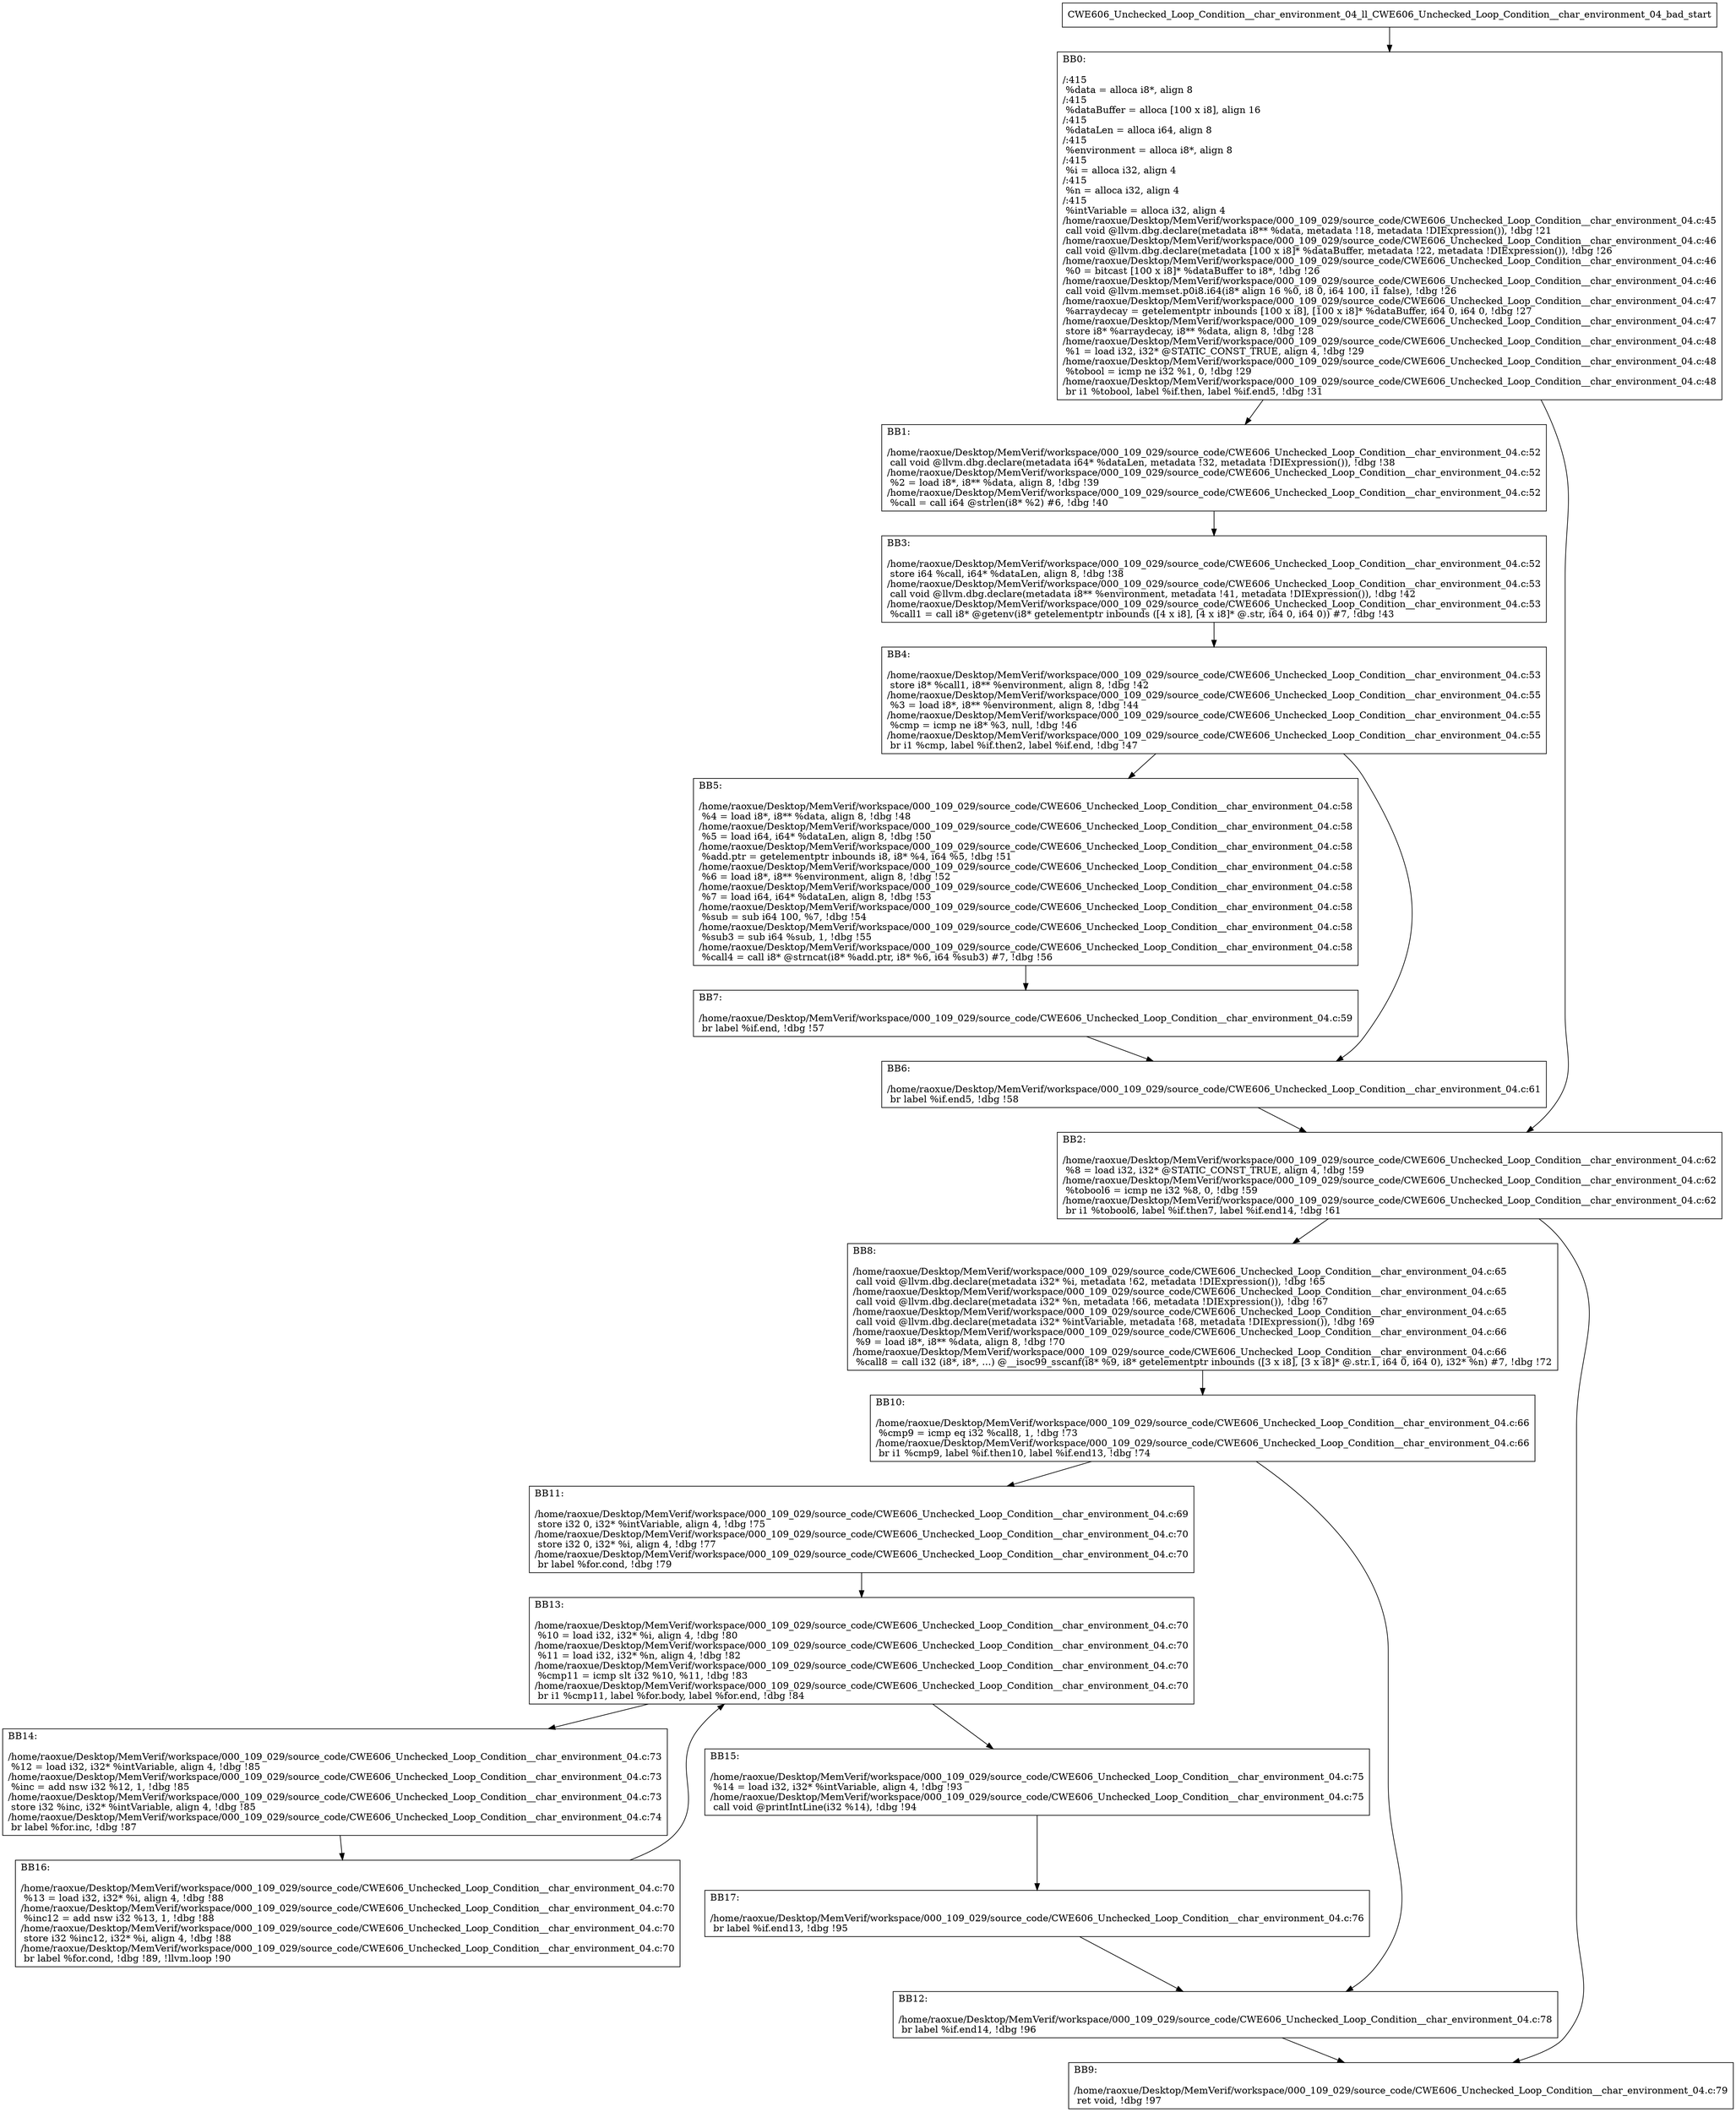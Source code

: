 digraph "CFG for'CWE606_Unchecked_Loop_Condition__char_environment_04_ll_CWE606_Unchecked_Loop_Condition__char_environment_04_bad' function" {
	BBCWE606_Unchecked_Loop_Condition__char_environment_04_ll_CWE606_Unchecked_Loop_Condition__char_environment_04_bad_start[shape=record,label="{CWE606_Unchecked_Loop_Condition__char_environment_04_ll_CWE606_Unchecked_Loop_Condition__char_environment_04_bad_start}"];
	BBCWE606_Unchecked_Loop_Condition__char_environment_04_ll_CWE606_Unchecked_Loop_Condition__char_environment_04_bad_start-> CWE606_Unchecked_Loop_Condition__char_environment_04_ll_CWE606_Unchecked_Loop_Condition__char_environment_04_badBB0;
	CWE606_Unchecked_Loop_Condition__char_environment_04_ll_CWE606_Unchecked_Loop_Condition__char_environment_04_badBB0 [shape=record, label="{BB0:\l\l/:415\l
  %data = alloca i8*, align 8\l
/:415\l
  %dataBuffer = alloca [100 x i8], align 16\l
/:415\l
  %dataLen = alloca i64, align 8\l
/:415\l
  %environment = alloca i8*, align 8\l
/:415\l
  %i = alloca i32, align 4\l
/:415\l
  %n = alloca i32, align 4\l
/:415\l
  %intVariable = alloca i32, align 4\l
/home/raoxue/Desktop/MemVerif/workspace/000_109_029/source_code/CWE606_Unchecked_Loop_Condition__char_environment_04.c:45\l
  call void @llvm.dbg.declare(metadata i8** %data, metadata !18, metadata !DIExpression()), !dbg !21\l
/home/raoxue/Desktop/MemVerif/workspace/000_109_029/source_code/CWE606_Unchecked_Loop_Condition__char_environment_04.c:46\l
  call void @llvm.dbg.declare(metadata [100 x i8]* %dataBuffer, metadata !22, metadata !DIExpression()), !dbg !26\l
/home/raoxue/Desktop/MemVerif/workspace/000_109_029/source_code/CWE606_Unchecked_Loop_Condition__char_environment_04.c:46\l
  %0 = bitcast [100 x i8]* %dataBuffer to i8*, !dbg !26\l
/home/raoxue/Desktop/MemVerif/workspace/000_109_029/source_code/CWE606_Unchecked_Loop_Condition__char_environment_04.c:46\l
  call void @llvm.memset.p0i8.i64(i8* align 16 %0, i8 0, i64 100, i1 false), !dbg !26\l
/home/raoxue/Desktop/MemVerif/workspace/000_109_029/source_code/CWE606_Unchecked_Loop_Condition__char_environment_04.c:47\l
  %arraydecay = getelementptr inbounds [100 x i8], [100 x i8]* %dataBuffer, i64 0, i64 0, !dbg !27\l
/home/raoxue/Desktop/MemVerif/workspace/000_109_029/source_code/CWE606_Unchecked_Loop_Condition__char_environment_04.c:47\l
  store i8* %arraydecay, i8** %data, align 8, !dbg !28\l
/home/raoxue/Desktop/MemVerif/workspace/000_109_029/source_code/CWE606_Unchecked_Loop_Condition__char_environment_04.c:48\l
  %1 = load i32, i32* @STATIC_CONST_TRUE, align 4, !dbg !29\l
/home/raoxue/Desktop/MemVerif/workspace/000_109_029/source_code/CWE606_Unchecked_Loop_Condition__char_environment_04.c:48\l
  %tobool = icmp ne i32 %1, 0, !dbg !29\l
/home/raoxue/Desktop/MemVerif/workspace/000_109_029/source_code/CWE606_Unchecked_Loop_Condition__char_environment_04.c:48\l
  br i1 %tobool, label %if.then, label %if.end5, !dbg !31\l
}"];
	CWE606_Unchecked_Loop_Condition__char_environment_04_ll_CWE606_Unchecked_Loop_Condition__char_environment_04_badBB0-> CWE606_Unchecked_Loop_Condition__char_environment_04_ll_CWE606_Unchecked_Loop_Condition__char_environment_04_badBB1;
	CWE606_Unchecked_Loop_Condition__char_environment_04_ll_CWE606_Unchecked_Loop_Condition__char_environment_04_badBB0-> CWE606_Unchecked_Loop_Condition__char_environment_04_ll_CWE606_Unchecked_Loop_Condition__char_environment_04_badBB2;
	CWE606_Unchecked_Loop_Condition__char_environment_04_ll_CWE606_Unchecked_Loop_Condition__char_environment_04_badBB1 [shape=record, label="{BB1:\l\l/home/raoxue/Desktop/MemVerif/workspace/000_109_029/source_code/CWE606_Unchecked_Loop_Condition__char_environment_04.c:52\l
  call void @llvm.dbg.declare(metadata i64* %dataLen, metadata !32, metadata !DIExpression()), !dbg !38\l
/home/raoxue/Desktop/MemVerif/workspace/000_109_029/source_code/CWE606_Unchecked_Loop_Condition__char_environment_04.c:52\l
  %2 = load i8*, i8** %data, align 8, !dbg !39\l
/home/raoxue/Desktop/MemVerif/workspace/000_109_029/source_code/CWE606_Unchecked_Loop_Condition__char_environment_04.c:52\l
  %call = call i64 @strlen(i8* %2) #6, !dbg !40\l
}"];
	CWE606_Unchecked_Loop_Condition__char_environment_04_ll_CWE606_Unchecked_Loop_Condition__char_environment_04_badBB1-> CWE606_Unchecked_Loop_Condition__char_environment_04_ll_CWE606_Unchecked_Loop_Condition__char_environment_04_badBB3;
	CWE606_Unchecked_Loop_Condition__char_environment_04_ll_CWE606_Unchecked_Loop_Condition__char_environment_04_badBB3 [shape=record, label="{BB3:\l\l/home/raoxue/Desktop/MemVerif/workspace/000_109_029/source_code/CWE606_Unchecked_Loop_Condition__char_environment_04.c:52\l
  store i64 %call, i64* %dataLen, align 8, !dbg !38\l
/home/raoxue/Desktop/MemVerif/workspace/000_109_029/source_code/CWE606_Unchecked_Loop_Condition__char_environment_04.c:53\l
  call void @llvm.dbg.declare(metadata i8** %environment, metadata !41, metadata !DIExpression()), !dbg !42\l
/home/raoxue/Desktop/MemVerif/workspace/000_109_029/source_code/CWE606_Unchecked_Loop_Condition__char_environment_04.c:53\l
  %call1 = call i8* @getenv(i8* getelementptr inbounds ([4 x i8], [4 x i8]* @.str, i64 0, i64 0)) #7, !dbg !43\l
}"];
	CWE606_Unchecked_Loop_Condition__char_environment_04_ll_CWE606_Unchecked_Loop_Condition__char_environment_04_badBB3-> CWE606_Unchecked_Loop_Condition__char_environment_04_ll_CWE606_Unchecked_Loop_Condition__char_environment_04_badBB4;
	CWE606_Unchecked_Loop_Condition__char_environment_04_ll_CWE606_Unchecked_Loop_Condition__char_environment_04_badBB4 [shape=record, label="{BB4:\l\l/home/raoxue/Desktop/MemVerif/workspace/000_109_029/source_code/CWE606_Unchecked_Loop_Condition__char_environment_04.c:53\l
  store i8* %call1, i8** %environment, align 8, !dbg !42\l
/home/raoxue/Desktop/MemVerif/workspace/000_109_029/source_code/CWE606_Unchecked_Loop_Condition__char_environment_04.c:55\l
  %3 = load i8*, i8** %environment, align 8, !dbg !44\l
/home/raoxue/Desktop/MemVerif/workspace/000_109_029/source_code/CWE606_Unchecked_Loop_Condition__char_environment_04.c:55\l
  %cmp = icmp ne i8* %3, null, !dbg !46\l
/home/raoxue/Desktop/MemVerif/workspace/000_109_029/source_code/CWE606_Unchecked_Loop_Condition__char_environment_04.c:55\l
  br i1 %cmp, label %if.then2, label %if.end, !dbg !47\l
}"];
	CWE606_Unchecked_Loop_Condition__char_environment_04_ll_CWE606_Unchecked_Loop_Condition__char_environment_04_badBB4-> CWE606_Unchecked_Loop_Condition__char_environment_04_ll_CWE606_Unchecked_Loop_Condition__char_environment_04_badBB5;
	CWE606_Unchecked_Loop_Condition__char_environment_04_ll_CWE606_Unchecked_Loop_Condition__char_environment_04_badBB4-> CWE606_Unchecked_Loop_Condition__char_environment_04_ll_CWE606_Unchecked_Loop_Condition__char_environment_04_badBB6;
	CWE606_Unchecked_Loop_Condition__char_environment_04_ll_CWE606_Unchecked_Loop_Condition__char_environment_04_badBB5 [shape=record, label="{BB5:\l\l/home/raoxue/Desktop/MemVerif/workspace/000_109_029/source_code/CWE606_Unchecked_Loop_Condition__char_environment_04.c:58\l
  %4 = load i8*, i8** %data, align 8, !dbg !48\l
/home/raoxue/Desktop/MemVerif/workspace/000_109_029/source_code/CWE606_Unchecked_Loop_Condition__char_environment_04.c:58\l
  %5 = load i64, i64* %dataLen, align 8, !dbg !50\l
/home/raoxue/Desktop/MemVerif/workspace/000_109_029/source_code/CWE606_Unchecked_Loop_Condition__char_environment_04.c:58\l
  %add.ptr = getelementptr inbounds i8, i8* %4, i64 %5, !dbg !51\l
/home/raoxue/Desktop/MemVerif/workspace/000_109_029/source_code/CWE606_Unchecked_Loop_Condition__char_environment_04.c:58\l
  %6 = load i8*, i8** %environment, align 8, !dbg !52\l
/home/raoxue/Desktop/MemVerif/workspace/000_109_029/source_code/CWE606_Unchecked_Loop_Condition__char_environment_04.c:58\l
  %7 = load i64, i64* %dataLen, align 8, !dbg !53\l
/home/raoxue/Desktop/MemVerif/workspace/000_109_029/source_code/CWE606_Unchecked_Loop_Condition__char_environment_04.c:58\l
  %sub = sub i64 100, %7, !dbg !54\l
/home/raoxue/Desktop/MemVerif/workspace/000_109_029/source_code/CWE606_Unchecked_Loop_Condition__char_environment_04.c:58\l
  %sub3 = sub i64 %sub, 1, !dbg !55\l
/home/raoxue/Desktop/MemVerif/workspace/000_109_029/source_code/CWE606_Unchecked_Loop_Condition__char_environment_04.c:58\l
  %call4 = call i8* @strncat(i8* %add.ptr, i8* %6, i64 %sub3) #7, !dbg !56\l
}"];
	CWE606_Unchecked_Loop_Condition__char_environment_04_ll_CWE606_Unchecked_Loop_Condition__char_environment_04_badBB5-> CWE606_Unchecked_Loop_Condition__char_environment_04_ll_CWE606_Unchecked_Loop_Condition__char_environment_04_badBB7;
	CWE606_Unchecked_Loop_Condition__char_environment_04_ll_CWE606_Unchecked_Loop_Condition__char_environment_04_badBB7 [shape=record, label="{BB7:\l\l/home/raoxue/Desktop/MemVerif/workspace/000_109_029/source_code/CWE606_Unchecked_Loop_Condition__char_environment_04.c:59\l
  br label %if.end, !dbg !57\l
}"];
	CWE606_Unchecked_Loop_Condition__char_environment_04_ll_CWE606_Unchecked_Loop_Condition__char_environment_04_badBB7-> CWE606_Unchecked_Loop_Condition__char_environment_04_ll_CWE606_Unchecked_Loop_Condition__char_environment_04_badBB6;
	CWE606_Unchecked_Loop_Condition__char_environment_04_ll_CWE606_Unchecked_Loop_Condition__char_environment_04_badBB6 [shape=record, label="{BB6:\l\l/home/raoxue/Desktop/MemVerif/workspace/000_109_029/source_code/CWE606_Unchecked_Loop_Condition__char_environment_04.c:61\l
  br label %if.end5, !dbg !58\l
}"];
	CWE606_Unchecked_Loop_Condition__char_environment_04_ll_CWE606_Unchecked_Loop_Condition__char_environment_04_badBB6-> CWE606_Unchecked_Loop_Condition__char_environment_04_ll_CWE606_Unchecked_Loop_Condition__char_environment_04_badBB2;
	CWE606_Unchecked_Loop_Condition__char_environment_04_ll_CWE606_Unchecked_Loop_Condition__char_environment_04_badBB2 [shape=record, label="{BB2:\l\l/home/raoxue/Desktop/MemVerif/workspace/000_109_029/source_code/CWE606_Unchecked_Loop_Condition__char_environment_04.c:62\l
  %8 = load i32, i32* @STATIC_CONST_TRUE, align 4, !dbg !59\l
/home/raoxue/Desktop/MemVerif/workspace/000_109_029/source_code/CWE606_Unchecked_Loop_Condition__char_environment_04.c:62\l
  %tobool6 = icmp ne i32 %8, 0, !dbg !59\l
/home/raoxue/Desktop/MemVerif/workspace/000_109_029/source_code/CWE606_Unchecked_Loop_Condition__char_environment_04.c:62\l
  br i1 %tobool6, label %if.then7, label %if.end14, !dbg !61\l
}"];
	CWE606_Unchecked_Loop_Condition__char_environment_04_ll_CWE606_Unchecked_Loop_Condition__char_environment_04_badBB2-> CWE606_Unchecked_Loop_Condition__char_environment_04_ll_CWE606_Unchecked_Loop_Condition__char_environment_04_badBB8;
	CWE606_Unchecked_Loop_Condition__char_environment_04_ll_CWE606_Unchecked_Loop_Condition__char_environment_04_badBB2-> CWE606_Unchecked_Loop_Condition__char_environment_04_ll_CWE606_Unchecked_Loop_Condition__char_environment_04_badBB9;
	CWE606_Unchecked_Loop_Condition__char_environment_04_ll_CWE606_Unchecked_Loop_Condition__char_environment_04_badBB8 [shape=record, label="{BB8:\l\l/home/raoxue/Desktop/MemVerif/workspace/000_109_029/source_code/CWE606_Unchecked_Loop_Condition__char_environment_04.c:65\l
  call void @llvm.dbg.declare(metadata i32* %i, metadata !62, metadata !DIExpression()), !dbg !65\l
/home/raoxue/Desktop/MemVerif/workspace/000_109_029/source_code/CWE606_Unchecked_Loop_Condition__char_environment_04.c:65\l
  call void @llvm.dbg.declare(metadata i32* %n, metadata !66, metadata !DIExpression()), !dbg !67\l
/home/raoxue/Desktop/MemVerif/workspace/000_109_029/source_code/CWE606_Unchecked_Loop_Condition__char_environment_04.c:65\l
  call void @llvm.dbg.declare(metadata i32* %intVariable, metadata !68, metadata !DIExpression()), !dbg !69\l
/home/raoxue/Desktop/MemVerif/workspace/000_109_029/source_code/CWE606_Unchecked_Loop_Condition__char_environment_04.c:66\l
  %9 = load i8*, i8** %data, align 8, !dbg !70\l
/home/raoxue/Desktop/MemVerif/workspace/000_109_029/source_code/CWE606_Unchecked_Loop_Condition__char_environment_04.c:66\l
  %call8 = call i32 (i8*, i8*, ...) @__isoc99_sscanf(i8* %9, i8* getelementptr inbounds ([3 x i8], [3 x i8]* @.str.1, i64 0, i64 0), i32* %n) #7, !dbg !72\l
}"];
	CWE606_Unchecked_Loop_Condition__char_environment_04_ll_CWE606_Unchecked_Loop_Condition__char_environment_04_badBB8-> CWE606_Unchecked_Loop_Condition__char_environment_04_ll_CWE606_Unchecked_Loop_Condition__char_environment_04_badBB10;
	CWE606_Unchecked_Loop_Condition__char_environment_04_ll_CWE606_Unchecked_Loop_Condition__char_environment_04_badBB10 [shape=record, label="{BB10:\l\l/home/raoxue/Desktop/MemVerif/workspace/000_109_029/source_code/CWE606_Unchecked_Loop_Condition__char_environment_04.c:66\l
  %cmp9 = icmp eq i32 %call8, 1, !dbg !73\l
/home/raoxue/Desktop/MemVerif/workspace/000_109_029/source_code/CWE606_Unchecked_Loop_Condition__char_environment_04.c:66\l
  br i1 %cmp9, label %if.then10, label %if.end13, !dbg !74\l
}"];
	CWE606_Unchecked_Loop_Condition__char_environment_04_ll_CWE606_Unchecked_Loop_Condition__char_environment_04_badBB10-> CWE606_Unchecked_Loop_Condition__char_environment_04_ll_CWE606_Unchecked_Loop_Condition__char_environment_04_badBB11;
	CWE606_Unchecked_Loop_Condition__char_environment_04_ll_CWE606_Unchecked_Loop_Condition__char_environment_04_badBB10-> CWE606_Unchecked_Loop_Condition__char_environment_04_ll_CWE606_Unchecked_Loop_Condition__char_environment_04_badBB12;
	CWE606_Unchecked_Loop_Condition__char_environment_04_ll_CWE606_Unchecked_Loop_Condition__char_environment_04_badBB11 [shape=record, label="{BB11:\l\l/home/raoxue/Desktop/MemVerif/workspace/000_109_029/source_code/CWE606_Unchecked_Loop_Condition__char_environment_04.c:69\l
  store i32 0, i32* %intVariable, align 4, !dbg !75\l
/home/raoxue/Desktop/MemVerif/workspace/000_109_029/source_code/CWE606_Unchecked_Loop_Condition__char_environment_04.c:70\l
  store i32 0, i32* %i, align 4, !dbg !77\l
/home/raoxue/Desktop/MemVerif/workspace/000_109_029/source_code/CWE606_Unchecked_Loop_Condition__char_environment_04.c:70\l
  br label %for.cond, !dbg !79\l
}"];
	CWE606_Unchecked_Loop_Condition__char_environment_04_ll_CWE606_Unchecked_Loop_Condition__char_environment_04_badBB11-> CWE606_Unchecked_Loop_Condition__char_environment_04_ll_CWE606_Unchecked_Loop_Condition__char_environment_04_badBB13;
	CWE606_Unchecked_Loop_Condition__char_environment_04_ll_CWE606_Unchecked_Loop_Condition__char_environment_04_badBB13 [shape=record, label="{BB13:\l\l/home/raoxue/Desktop/MemVerif/workspace/000_109_029/source_code/CWE606_Unchecked_Loop_Condition__char_environment_04.c:70\l
  %10 = load i32, i32* %i, align 4, !dbg !80\l
/home/raoxue/Desktop/MemVerif/workspace/000_109_029/source_code/CWE606_Unchecked_Loop_Condition__char_environment_04.c:70\l
  %11 = load i32, i32* %n, align 4, !dbg !82\l
/home/raoxue/Desktop/MemVerif/workspace/000_109_029/source_code/CWE606_Unchecked_Loop_Condition__char_environment_04.c:70\l
  %cmp11 = icmp slt i32 %10, %11, !dbg !83\l
/home/raoxue/Desktop/MemVerif/workspace/000_109_029/source_code/CWE606_Unchecked_Loop_Condition__char_environment_04.c:70\l
  br i1 %cmp11, label %for.body, label %for.end, !dbg !84\l
}"];
	CWE606_Unchecked_Loop_Condition__char_environment_04_ll_CWE606_Unchecked_Loop_Condition__char_environment_04_badBB13-> CWE606_Unchecked_Loop_Condition__char_environment_04_ll_CWE606_Unchecked_Loop_Condition__char_environment_04_badBB14;
	CWE606_Unchecked_Loop_Condition__char_environment_04_ll_CWE606_Unchecked_Loop_Condition__char_environment_04_badBB13-> CWE606_Unchecked_Loop_Condition__char_environment_04_ll_CWE606_Unchecked_Loop_Condition__char_environment_04_badBB15;
	CWE606_Unchecked_Loop_Condition__char_environment_04_ll_CWE606_Unchecked_Loop_Condition__char_environment_04_badBB14 [shape=record, label="{BB14:\l\l/home/raoxue/Desktop/MemVerif/workspace/000_109_029/source_code/CWE606_Unchecked_Loop_Condition__char_environment_04.c:73\l
  %12 = load i32, i32* %intVariable, align 4, !dbg !85\l
/home/raoxue/Desktop/MemVerif/workspace/000_109_029/source_code/CWE606_Unchecked_Loop_Condition__char_environment_04.c:73\l
  %inc = add nsw i32 %12, 1, !dbg !85\l
/home/raoxue/Desktop/MemVerif/workspace/000_109_029/source_code/CWE606_Unchecked_Loop_Condition__char_environment_04.c:73\l
  store i32 %inc, i32* %intVariable, align 4, !dbg !85\l
/home/raoxue/Desktop/MemVerif/workspace/000_109_029/source_code/CWE606_Unchecked_Loop_Condition__char_environment_04.c:74\l
  br label %for.inc, !dbg !87\l
}"];
	CWE606_Unchecked_Loop_Condition__char_environment_04_ll_CWE606_Unchecked_Loop_Condition__char_environment_04_badBB14-> CWE606_Unchecked_Loop_Condition__char_environment_04_ll_CWE606_Unchecked_Loop_Condition__char_environment_04_badBB16;
	CWE606_Unchecked_Loop_Condition__char_environment_04_ll_CWE606_Unchecked_Loop_Condition__char_environment_04_badBB16 [shape=record, label="{BB16:\l\l/home/raoxue/Desktop/MemVerif/workspace/000_109_029/source_code/CWE606_Unchecked_Loop_Condition__char_environment_04.c:70\l
  %13 = load i32, i32* %i, align 4, !dbg !88\l
/home/raoxue/Desktop/MemVerif/workspace/000_109_029/source_code/CWE606_Unchecked_Loop_Condition__char_environment_04.c:70\l
  %inc12 = add nsw i32 %13, 1, !dbg !88\l
/home/raoxue/Desktop/MemVerif/workspace/000_109_029/source_code/CWE606_Unchecked_Loop_Condition__char_environment_04.c:70\l
  store i32 %inc12, i32* %i, align 4, !dbg !88\l
/home/raoxue/Desktop/MemVerif/workspace/000_109_029/source_code/CWE606_Unchecked_Loop_Condition__char_environment_04.c:70\l
  br label %for.cond, !dbg !89, !llvm.loop !90\l
}"];
	CWE606_Unchecked_Loop_Condition__char_environment_04_ll_CWE606_Unchecked_Loop_Condition__char_environment_04_badBB16-> CWE606_Unchecked_Loop_Condition__char_environment_04_ll_CWE606_Unchecked_Loop_Condition__char_environment_04_badBB13;
	CWE606_Unchecked_Loop_Condition__char_environment_04_ll_CWE606_Unchecked_Loop_Condition__char_environment_04_badBB15 [shape=record, label="{BB15:\l\l/home/raoxue/Desktop/MemVerif/workspace/000_109_029/source_code/CWE606_Unchecked_Loop_Condition__char_environment_04.c:75\l
  %14 = load i32, i32* %intVariable, align 4, !dbg !93\l
/home/raoxue/Desktop/MemVerif/workspace/000_109_029/source_code/CWE606_Unchecked_Loop_Condition__char_environment_04.c:75\l
  call void @printIntLine(i32 %14), !dbg !94\l
}"];
	CWE606_Unchecked_Loop_Condition__char_environment_04_ll_CWE606_Unchecked_Loop_Condition__char_environment_04_badBB15-> CWE606_Unchecked_Loop_Condition__char_environment_04_ll_CWE606_Unchecked_Loop_Condition__char_environment_04_badBB17;
	CWE606_Unchecked_Loop_Condition__char_environment_04_ll_CWE606_Unchecked_Loop_Condition__char_environment_04_badBB17 [shape=record, label="{BB17:\l\l/home/raoxue/Desktop/MemVerif/workspace/000_109_029/source_code/CWE606_Unchecked_Loop_Condition__char_environment_04.c:76\l
  br label %if.end13, !dbg !95\l
}"];
	CWE606_Unchecked_Loop_Condition__char_environment_04_ll_CWE606_Unchecked_Loop_Condition__char_environment_04_badBB17-> CWE606_Unchecked_Loop_Condition__char_environment_04_ll_CWE606_Unchecked_Loop_Condition__char_environment_04_badBB12;
	CWE606_Unchecked_Loop_Condition__char_environment_04_ll_CWE606_Unchecked_Loop_Condition__char_environment_04_badBB12 [shape=record, label="{BB12:\l\l/home/raoxue/Desktop/MemVerif/workspace/000_109_029/source_code/CWE606_Unchecked_Loop_Condition__char_environment_04.c:78\l
  br label %if.end14, !dbg !96\l
}"];
	CWE606_Unchecked_Loop_Condition__char_environment_04_ll_CWE606_Unchecked_Loop_Condition__char_environment_04_badBB12-> CWE606_Unchecked_Loop_Condition__char_environment_04_ll_CWE606_Unchecked_Loop_Condition__char_environment_04_badBB9;
	CWE606_Unchecked_Loop_Condition__char_environment_04_ll_CWE606_Unchecked_Loop_Condition__char_environment_04_badBB9 [shape=record, label="{BB9:\l\l/home/raoxue/Desktop/MemVerif/workspace/000_109_029/source_code/CWE606_Unchecked_Loop_Condition__char_environment_04.c:79\l
  ret void, !dbg !97\l
}"];
}
